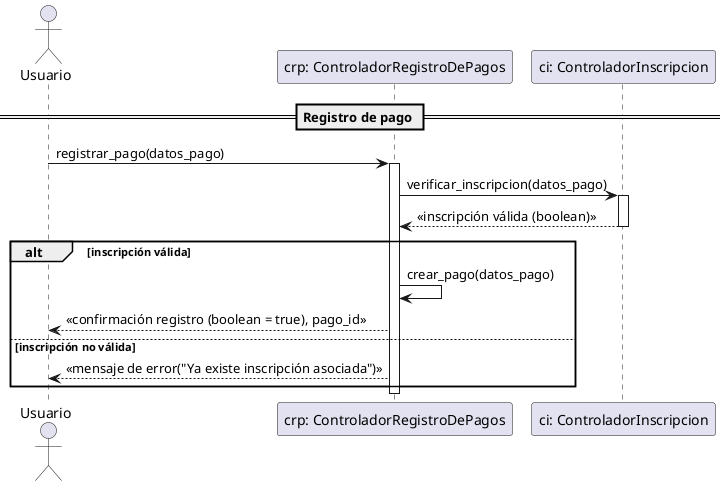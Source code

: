 @startuml
actor Usuario

participant "crp: ControladorRegistroDePagos" as P
participant "ci: ControladorInscripcion" as I

== Registro de pago ==
Usuario -> P : registrar_pago(datos_pago)
activate P

P -> I : verificar_inscripcion(datos_pago)
activate I

I --> P : <<inscripción válida (boolean)>>
deactivate I

alt inscripción válida
    P -> P : crear_pago(datos_pago)
    P --> Usuario : <<confirmación registro (boolean = true), pago_id>>
else inscripción no válida
    P --> Usuario : <<mensaje de error("Ya existe inscripción asociada")>>
end

deactivate P
@enduml


